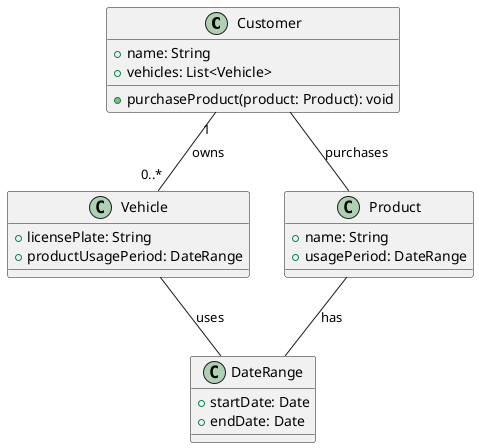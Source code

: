 @startuml
class Customer {
  +name: String
  +vehicles: List<Vehicle>
  +purchaseProduct(product: Product): void
}

class Vehicle {
  +licensePlate: String
  +productUsagePeriod: DateRange
}

class Product {
  +name: String
  +usagePeriod: DateRange
}

class DateRange {
  +startDate: Date
  +endDate: Date
}

Customer "1" -- "0..*" Vehicle : owns
Customer -- Product : purchases
Product -- DateRange : has
Vehicle -- DateRange : uses
@enduml

